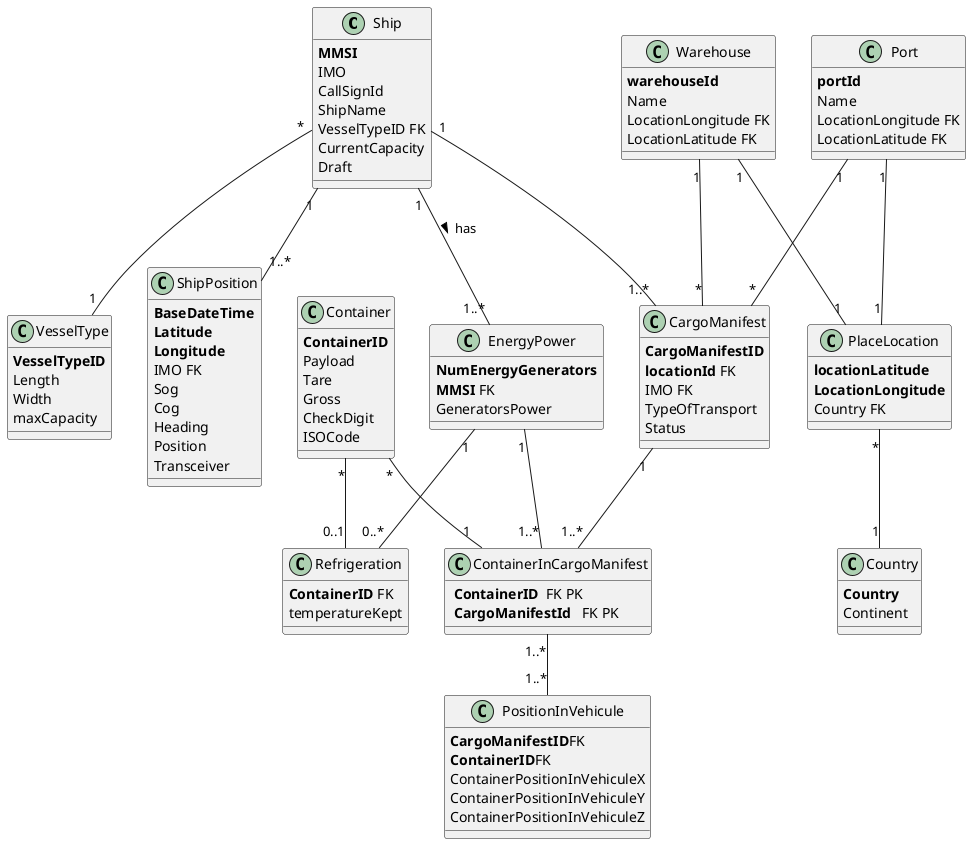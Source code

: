 @startuml
'https://plantuml.com/class-diagram

/'class Company{

}'/

class Ship{
    **MMSI**
    IMO
    CallSignId
    ShipName
    VesselTypeID FK
    CurrentCapacity
    Draft
}

class VesselType{
    **VesselTypeID**
    Length
    Width
    maxCapacity
}

class ShipPosition{
    **BaseDateTime**
    **Latitude**
    **Longitude**
    IMO FK
    Sog
    Cog
    Heading
    Position
    Transceiver
}

class Container{
    **ContainerID**
    Payload
    Tare
    Gross
    CheckDigit
    ISOCode
}

class Refrigeration {
    **ContainerID** FK
    temperatureKept
}

class EnergyPower{
    **NumEnergyGenerators**
    **MMSI** FK
    GeneratorsPower
}
/'refrigeration state is ambigous'/

/'manifest type(loading, unloading) changes its values'/
class CargoManifest{
    **CargoManifestID**
    **locationId** FK
    IMO FK
    TypeOfTransport
    Status
}

class PositionInVehicule{
    **CargoManifestID**FK
    **ContainerID**FK
    ContainerPositionInVehiculeX
    ContainerPositionInVehiculeY
    ContainerPositionInVehiculeZ
}

class Port {
    **portId**
    Name
    LocationLongitude FK
    LocationLatitude FK
}

class Warehouse {
    **warehouseId**
    Name
    LocationLongitude FK
    LocationLatitude FK
}

class Country{
    **Country**
    Continent
}

class PlaceLocation{
    **locationLatitude**
    **LocationLongitude**
    Country FK
}

class ContainerInCargoManifest{
    ** ContainerID ** FK PK
    ** CargoManifestId **  FK PK
}


/'class Truck{
    truckID
}

class Transports{
    truckId FK
    warehouseId FK
}'/



'Ship "1" -- "1..*" Container : transports >
ContainerInCargoManifest "1..*" -- "1..*" PositionInVehicule
Ship "1" -- "1..*" ShipPosition
Ship "*" -- "1" VesselType
Ship "1" -- "1..*" CargoManifest
CargoManifest "1" -- "1..*" ContainerInCargoManifest
Container "*" -- "1" ContainerInCargoManifest
/'Truck "1" -- "1..*" CargoManifest'/
/'
Truck "*" -- "1" Container
'/
Port "1" -- "1" PlaceLocation
Warehouse "1" -- "1" PlaceLocation
PlaceLocation "*" -- "1" Country
Port "1" -- "*" CargoManifest
Warehouse "1" -- "*" CargoManifest
/'Relacoes N para N, falta relacao'/
/'
Truck "1..*" -- "1..*" Warehouse
'/
Container "*" -- "0..1" Refrigeration
Ship "1" -- "1..*" EnergyPower : has >
EnergyPower "1" -- "0..*" Refrigeration
EnergyPower "1" -- "1..*" ContainerInCargoManifest

@enduml